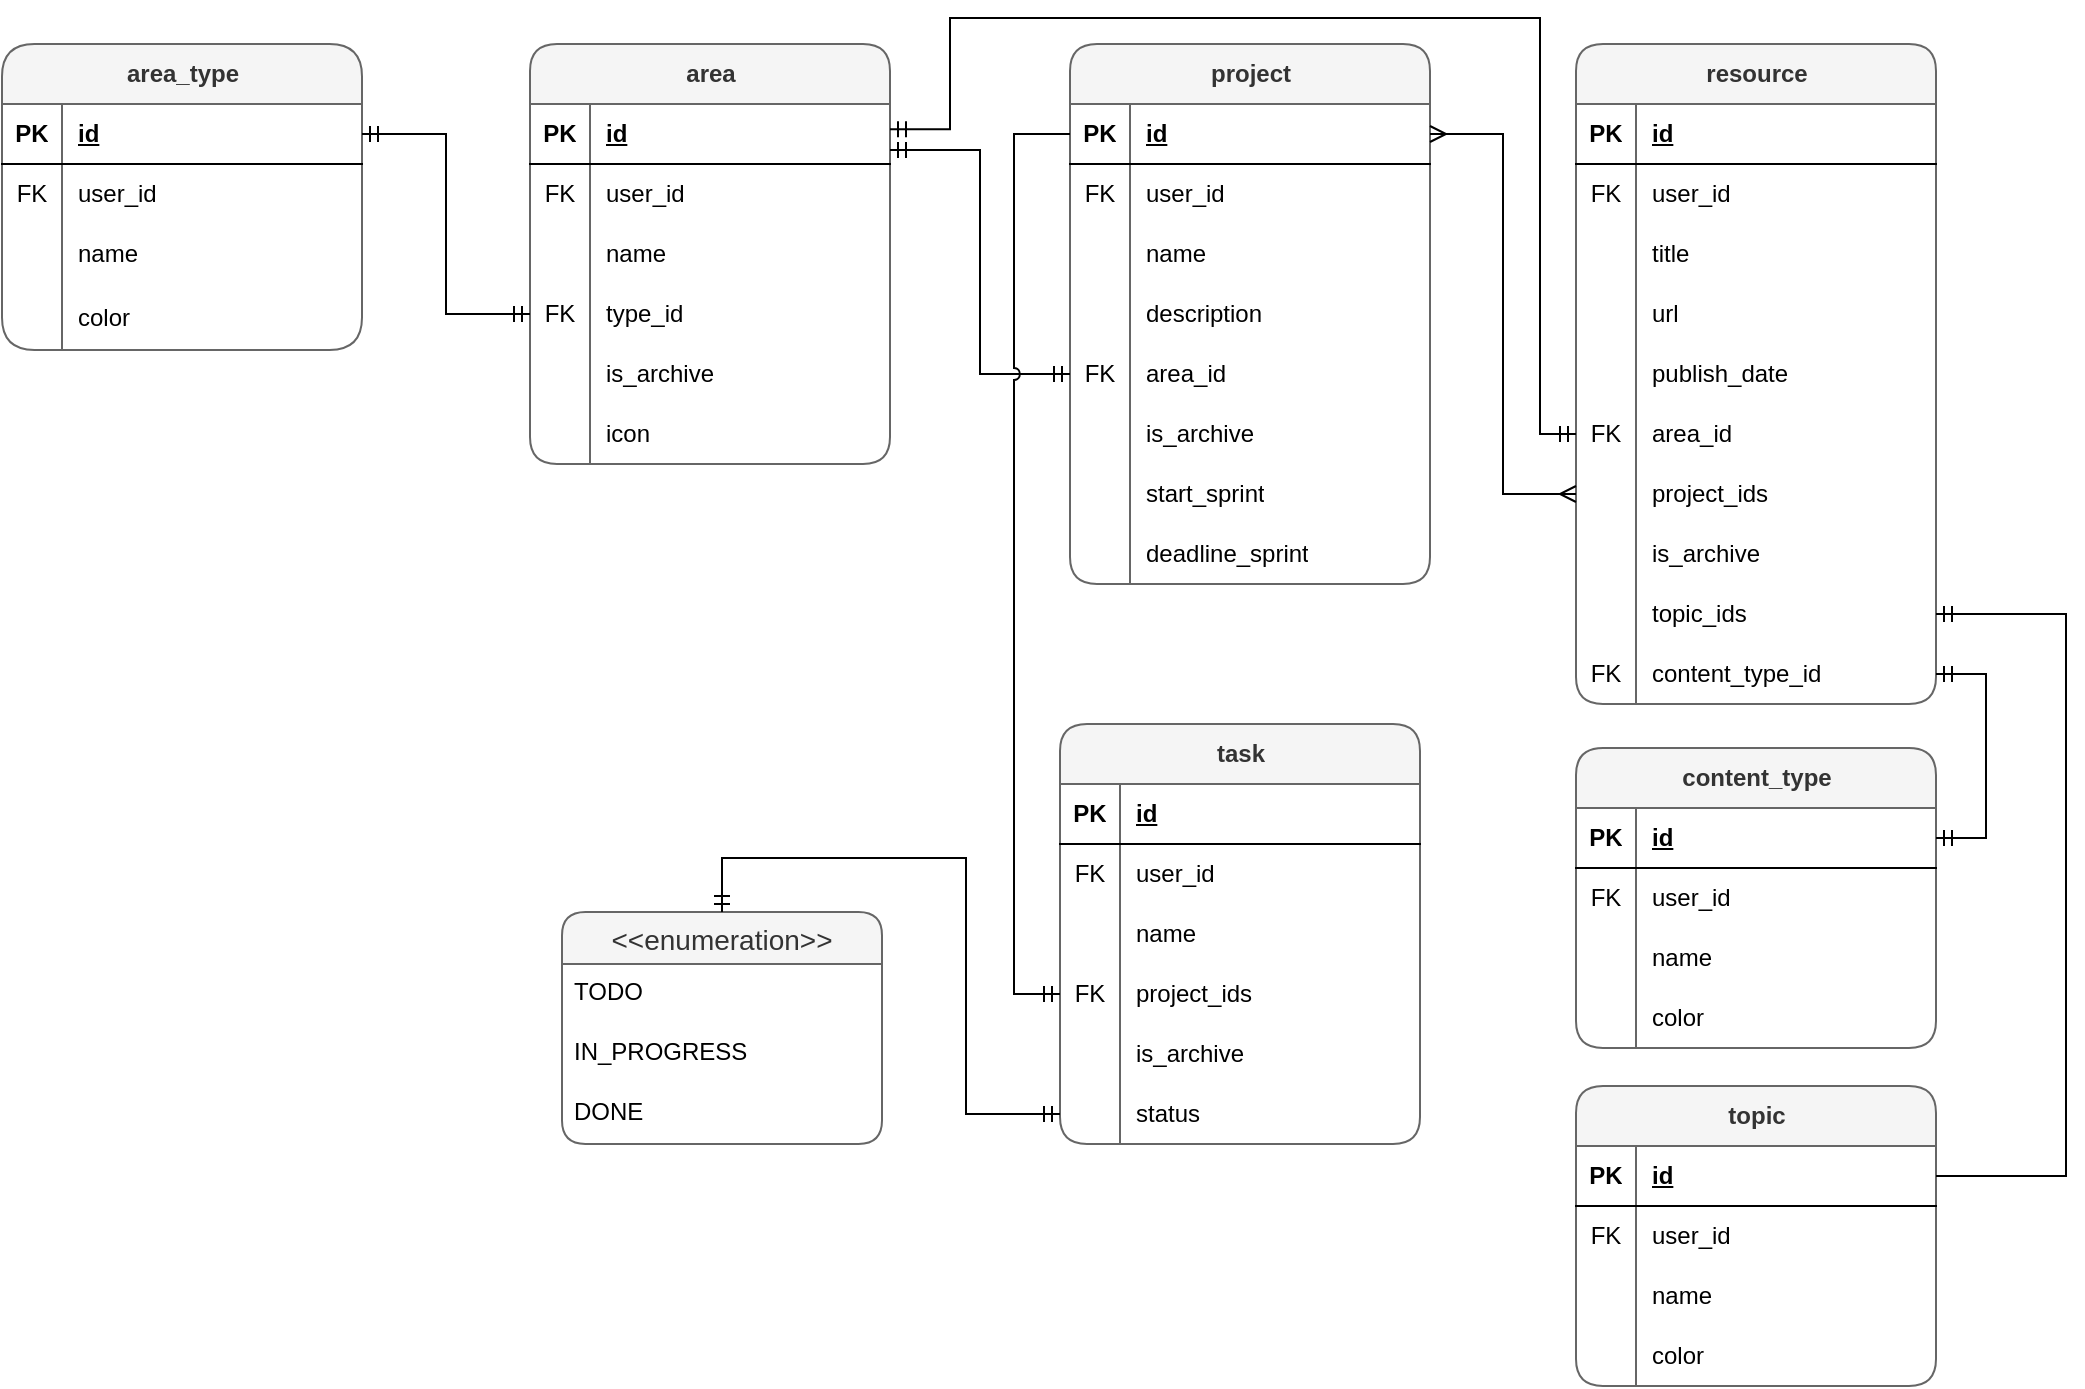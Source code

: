 <mxfile version="24.5.4" type="github">
  <diagram name="Page-1" id="475lq_ZHObnLrSXJCvT6">
    <mxGraphModel dx="2150" dy="557" grid="0" gridSize="10" guides="1" tooltips="1" connect="1" arrows="1" fold="1" page="1" pageScale="1" pageWidth="1100" pageHeight="850" math="0" shadow="0">
      <root>
        <mxCell id="0" />
        <mxCell id="1" parent="0" />
        <mxCell id="WbMw0_wk4iSEC3Skr1HL-48" value="area" style="shape=table;startSize=30;container=1;collapsible=1;childLayout=tableLayout;fixedRows=1;rowLines=0;fontStyle=1;align=center;resizeLast=1;html=1;rounded=1;fillColor=#f5f5f5;fontColor=#333333;strokeColor=#666666;" parent="1" vertex="1">
          <mxGeometry x="-804" y="49" width="180" height="210" as="geometry" />
        </mxCell>
        <mxCell id="WbMw0_wk4iSEC3Skr1HL-49" value="" style="shape=tableRow;horizontal=0;startSize=0;swimlaneHead=0;swimlaneBody=0;fillColor=none;collapsible=0;dropTarget=0;points=[[0,0.5],[1,0.5]];portConstraint=eastwest;top=0;left=0;right=0;bottom=1;" parent="WbMw0_wk4iSEC3Skr1HL-48" vertex="1">
          <mxGeometry y="30" width="180" height="30" as="geometry" />
        </mxCell>
        <mxCell id="WbMw0_wk4iSEC3Skr1HL-50" value="PK" style="shape=partialRectangle;connectable=0;fillColor=none;top=0;left=0;bottom=0;right=0;fontStyle=1;overflow=hidden;whiteSpace=wrap;html=1;" parent="WbMw0_wk4iSEC3Skr1HL-49" vertex="1">
          <mxGeometry width="30" height="30" as="geometry">
            <mxRectangle width="30" height="30" as="alternateBounds" />
          </mxGeometry>
        </mxCell>
        <mxCell id="WbMw0_wk4iSEC3Skr1HL-51" value="id" style="shape=partialRectangle;connectable=0;fillColor=none;top=0;left=0;bottom=0;right=0;align=left;spacingLeft=6;fontStyle=5;overflow=hidden;whiteSpace=wrap;html=1;" parent="WbMw0_wk4iSEC3Skr1HL-49" vertex="1">
          <mxGeometry x="30" width="150" height="30" as="geometry">
            <mxRectangle width="150" height="30" as="alternateBounds" />
          </mxGeometry>
        </mxCell>
        <mxCell id="WbMw0_wk4iSEC3Skr1HL-52" value="" style="shape=tableRow;horizontal=0;startSize=0;swimlaneHead=0;swimlaneBody=0;fillColor=none;collapsible=0;dropTarget=0;points=[[0,0.5],[1,0.5]];portConstraint=eastwest;top=0;left=0;right=0;bottom=0;" parent="WbMw0_wk4iSEC3Skr1HL-48" vertex="1">
          <mxGeometry y="60" width="180" height="30" as="geometry" />
        </mxCell>
        <mxCell id="WbMw0_wk4iSEC3Skr1HL-53" value="FK" style="shape=partialRectangle;connectable=0;fillColor=none;top=0;left=0;bottom=0;right=0;editable=1;overflow=hidden;whiteSpace=wrap;html=1;" parent="WbMw0_wk4iSEC3Skr1HL-52" vertex="1">
          <mxGeometry width="30" height="30" as="geometry">
            <mxRectangle width="30" height="30" as="alternateBounds" />
          </mxGeometry>
        </mxCell>
        <mxCell id="WbMw0_wk4iSEC3Skr1HL-54" value="user_id" style="shape=partialRectangle;connectable=0;fillColor=none;top=0;left=0;bottom=0;right=0;align=left;spacingLeft=6;overflow=hidden;whiteSpace=wrap;html=1;" parent="WbMw0_wk4iSEC3Skr1HL-52" vertex="1">
          <mxGeometry x="30" width="150" height="30" as="geometry">
            <mxRectangle width="150" height="30" as="alternateBounds" />
          </mxGeometry>
        </mxCell>
        <mxCell id="WbMw0_wk4iSEC3Skr1HL-55" value="" style="shape=tableRow;horizontal=0;startSize=0;swimlaneHead=0;swimlaneBody=0;fillColor=none;collapsible=0;dropTarget=0;points=[[0,0.5],[1,0.5]];portConstraint=eastwest;top=0;left=0;right=0;bottom=0;" parent="WbMw0_wk4iSEC3Skr1HL-48" vertex="1">
          <mxGeometry y="90" width="180" height="30" as="geometry" />
        </mxCell>
        <mxCell id="WbMw0_wk4iSEC3Skr1HL-56" value="" style="shape=partialRectangle;connectable=0;fillColor=none;top=0;left=0;bottom=0;right=0;editable=1;overflow=hidden;whiteSpace=wrap;html=1;" parent="WbMw0_wk4iSEC3Skr1HL-55" vertex="1">
          <mxGeometry width="30" height="30" as="geometry">
            <mxRectangle width="30" height="30" as="alternateBounds" />
          </mxGeometry>
        </mxCell>
        <mxCell id="WbMw0_wk4iSEC3Skr1HL-57" value="name" style="shape=partialRectangle;connectable=0;fillColor=none;top=0;left=0;bottom=0;right=0;align=left;spacingLeft=6;overflow=hidden;whiteSpace=wrap;html=1;" parent="WbMw0_wk4iSEC3Skr1HL-55" vertex="1">
          <mxGeometry x="30" width="150" height="30" as="geometry">
            <mxRectangle width="150" height="30" as="alternateBounds" />
          </mxGeometry>
        </mxCell>
        <mxCell id="WbMw0_wk4iSEC3Skr1HL-58" value="" style="shape=tableRow;horizontal=0;startSize=0;swimlaneHead=0;swimlaneBody=0;fillColor=none;collapsible=0;dropTarget=0;points=[[0,0.5],[1,0.5]];portConstraint=eastwest;top=0;left=0;right=0;bottom=0;" parent="WbMw0_wk4iSEC3Skr1HL-48" vertex="1">
          <mxGeometry y="120" width="180" height="30" as="geometry" />
        </mxCell>
        <mxCell id="WbMw0_wk4iSEC3Skr1HL-59" value="FK" style="shape=partialRectangle;connectable=0;fillColor=none;top=0;left=0;bottom=0;right=0;editable=1;overflow=hidden;whiteSpace=wrap;html=1;" parent="WbMw0_wk4iSEC3Skr1HL-58" vertex="1">
          <mxGeometry width="30" height="30" as="geometry">
            <mxRectangle width="30" height="30" as="alternateBounds" />
          </mxGeometry>
        </mxCell>
        <mxCell id="WbMw0_wk4iSEC3Skr1HL-60" value="type_id" style="shape=partialRectangle;connectable=0;fillColor=none;top=0;left=0;bottom=0;right=0;align=left;spacingLeft=6;overflow=hidden;whiteSpace=wrap;html=1;" parent="WbMw0_wk4iSEC3Skr1HL-58" vertex="1">
          <mxGeometry x="30" width="150" height="30" as="geometry">
            <mxRectangle width="150" height="30" as="alternateBounds" />
          </mxGeometry>
        </mxCell>
        <mxCell id="WbMw0_wk4iSEC3Skr1HL-61" value="" style="shape=tableRow;horizontal=0;startSize=0;swimlaneHead=0;swimlaneBody=0;fillColor=none;collapsible=0;dropTarget=0;points=[[0,0.5],[1,0.5]];portConstraint=eastwest;top=0;left=0;right=0;bottom=0;" parent="WbMw0_wk4iSEC3Skr1HL-48" vertex="1">
          <mxGeometry y="150" width="180" height="30" as="geometry" />
        </mxCell>
        <mxCell id="WbMw0_wk4iSEC3Skr1HL-62" value="" style="shape=partialRectangle;connectable=0;fillColor=none;top=0;left=0;bottom=0;right=0;editable=1;overflow=hidden;whiteSpace=wrap;html=1;" parent="WbMw0_wk4iSEC3Skr1HL-61" vertex="1">
          <mxGeometry width="30" height="30" as="geometry">
            <mxRectangle width="30" height="30" as="alternateBounds" />
          </mxGeometry>
        </mxCell>
        <mxCell id="WbMw0_wk4iSEC3Skr1HL-63" value="is_archive" style="shape=partialRectangle;connectable=0;fillColor=none;top=0;left=0;bottom=0;right=0;align=left;spacingLeft=6;overflow=hidden;whiteSpace=wrap;html=1;" parent="WbMw0_wk4iSEC3Skr1HL-61" vertex="1">
          <mxGeometry x="30" width="150" height="30" as="geometry">
            <mxRectangle width="150" height="30" as="alternateBounds" />
          </mxGeometry>
        </mxCell>
        <mxCell id="WbMw0_wk4iSEC3Skr1HL-64" value="" style="shape=tableRow;horizontal=0;startSize=0;swimlaneHead=0;swimlaneBody=0;fillColor=none;collapsible=0;dropTarget=0;points=[[0,0.5],[1,0.5]];portConstraint=eastwest;top=0;left=0;right=0;bottom=0;" parent="WbMw0_wk4iSEC3Skr1HL-48" vertex="1">
          <mxGeometry y="180" width="180" height="30" as="geometry" />
        </mxCell>
        <mxCell id="WbMw0_wk4iSEC3Skr1HL-65" value="" style="shape=partialRectangle;connectable=0;fillColor=none;top=0;left=0;bottom=0;right=0;editable=1;overflow=hidden;whiteSpace=wrap;html=1;" parent="WbMw0_wk4iSEC3Skr1HL-64" vertex="1">
          <mxGeometry width="30" height="30" as="geometry">
            <mxRectangle width="30" height="30" as="alternateBounds" />
          </mxGeometry>
        </mxCell>
        <mxCell id="WbMw0_wk4iSEC3Skr1HL-66" value="icon" style="shape=partialRectangle;connectable=0;fillColor=none;top=0;left=0;bottom=0;right=0;align=left;spacingLeft=6;overflow=hidden;whiteSpace=wrap;html=1;" parent="WbMw0_wk4iSEC3Skr1HL-64" vertex="1">
          <mxGeometry x="30" width="150" height="30" as="geometry">
            <mxRectangle width="150" height="30" as="alternateBounds" />
          </mxGeometry>
        </mxCell>
        <mxCell id="WbMw0_wk4iSEC3Skr1HL-67" value="&lt;b&gt;area_type&lt;/b&gt;" style="shape=table;startSize=30;container=1;collapsible=1;childLayout=tableLayout;fixedRows=1;rowLines=0;fontStyle=1;align=center;resizeLast=1;html=1;rounded=1;fillColor=#f5f5f5;fontColor=#333333;strokeColor=#666666;arcSize=18;" parent="1" vertex="1">
          <mxGeometry x="-1068" y="49" width="180" height="153.0" as="geometry" />
        </mxCell>
        <mxCell id="WbMw0_wk4iSEC3Skr1HL-68" value="" style="shape=tableRow;horizontal=0;startSize=0;swimlaneHead=0;swimlaneBody=0;fillColor=none;collapsible=0;dropTarget=0;points=[[0,0.5],[1,0.5]];portConstraint=eastwest;top=0;left=0;right=0;bottom=1;" parent="WbMw0_wk4iSEC3Skr1HL-67" vertex="1">
          <mxGeometry y="30" width="180" height="30" as="geometry" />
        </mxCell>
        <mxCell id="WbMw0_wk4iSEC3Skr1HL-69" value="PK" style="shape=partialRectangle;connectable=0;fillColor=none;top=0;left=0;bottom=0;right=0;fontStyle=1;overflow=hidden;whiteSpace=wrap;html=1;" parent="WbMw0_wk4iSEC3Skr1HL-68" vertex="1">
          <mxGeometry width="30" height="30" as="geometry">
            <mxRectangle width="30" height="30" as="alternateBounds" />
          </mxGeometry>
        </mxCell>
        <mxCell id="WbMw0_wk4iSEC3Skr1HL-70" value="id" style="shape=partialRectangle;connectable=0;fillColor=none;top=0;left=0;bottom=0;right=0;align=left;spacingLeft=6;fontStyle=5;overflow=hidden;whiteSpace=wrap;html=1;" parent="WbMw0_wk4iSEC3Skr1HL-68" vertex="1">
          <mxGeometry x="30" width="150" height="30" as="geometry">
            <mxRectangle width="150" height="30" as="alternateBounds" />
          </mxGeometry>
        </mxCell>
        <mxCell id="WbMw0_wk4iSEC3Skr1HL-71" value="" style="shape=tableRow;horizontal=0;startSize=0;swimlaneHead=0;swimlaneBody=0;fillColor=none;collapsible=0;dropTarget=0;points=[[0,0.5],[1,0.5]];portConstraint=eastwest;top=0;left=0;right=0;bottom=0;" parent="WbMw0_wk4iSEC3Skr1HL-67" vertex="1">
          <mxGeometry y="60" width="180" height="30" as="geometry" />
        </mxCell>
        <mxCell id="WbMw0_wk4iSEC3Skr1HL-72" value="FK" style="shape=partialRectangle;connectable=0;fillColor=none;top=0;left=0;bottom=0;right=0;editable=1;overflow=hidden;whiteSpace=wrap;html=1;" parent="WbMw0_wk4iSEC3Skr1HL-71" vertex="1">
          <mxGeometry width="30" height="30" as="geometry">
            <mxRectangle width="30" height="30" as="alternateBounds" />
          </mxGeometry>
        </mxCell>
        <mxCell id="WbMw0_wk4iSEC3Skr1HL-73" value="user_id" style="shape=partialRectangle;connectable=0;fillColor=none;top=0;left=0;bottom=0;right=0;align=left;spacingLeft=6;overflow=hidden;whiteSpace=wrap;html=1;" parent="WbMw0_wk4iSEC3Skr1HL-71" vertex="1">
          <mxGeometry x="30" width="150" height="30" as="geometry">
            <mxRectangle width="150" height="30" as="alternateBounds" />
          </mxGeometry>
        </mxCell>
        <mxCell id="WbMw0_wk4iSEC3Skr1HL-74" value="" style="shape=tableRow;horizontal=0;startSize=0;swimlaneHead=0;swimlaneBody=0;fillColor=none;collapsible=0;dropTarget=0;points=[[0,0.5],[1,0.5]];portConstraint=eastwest;top=0;left=0;right=0;bottom=0;" parent="WbMw0_wk4iSEC3Skr1HL-67" vertex="1">
          <mxGeometry y="90" width="180" height="30" as="geometry" />
        </mxCell>
        <mxCell id="WbMw0_wk4iSEC3Skr1HL-75" value="" style="shape=partialRectangle;connectable=0;fillColor=none;top=0;left=0;bottom=0;right=0;editable=1;overflow=hidden;whiteSpace=wrap;html=1;" parent="WbMw0_wk4iSEC3Skr1HL-74" vertex="1">
          <mxGeometry width="30" height="30" as="geometry">
            <mxRectangle width="30" height="30" as="alternateBounds" />
          </mxGeometry>
        </mxCell>
        <mxCell id="WbMw0_wk4iSEC3Skr1HL-76" value="name" style="shape=partialRectangle;connectable=0;fillColor=none;top=0;left=0;bottom=0;right=0;align=left;spacingLeft=6;overflow=hidden;whiteSpace=wrap;html=1;" parent="WbMw0_wk4iSEC3Skr1HL-74" vertex="1">
          <mxGeometry x="30" width="150" height="30" as="geometry">
            <mxRectangle width="150" height="30" as="alternateBounds" />
          </mxGeometry>
        </mxCell>
        <mxCell id="WbMw0_wk4iSEC3Skr1HL-77" value="" style="shape=tableRow;horizontal=0;startSize=0;swimlaneHead=0;swimlaneBody=0;fillColor=none;collapsible=0;dropTarget=0;points=[[0,0.5],[1,0.5]];portConstraint=eastwest;top=0;left=0;right=0;bottom=0;" parent="WbMw0_wk4iSEC3Skr1HL-67" vertex="1">
          <mxGeometry y="120" width="180" height="33" as="geometry" />
        </mxCell>
        <mxCell id="WbMw0_wk4iSEC3Skr1HL-78" value="" style="shape=partialRectangle;connectable=0;fillColor=none;top=0;left=0;bottom=0;right=0;editable=1;overflow=hidden;whiteSpace=wrap;html=1;" parent="WbMw0_wk4iSEC3Skr1HL-77" vertex="1">
          <mxGeometry width="30" height="33" as="geometry">
            <mxRectangle width="30" height="33" as="alternateBounds" />
          </mxGeometry>
        </mxCell>
        <mxCell id="WbMw0_wk4iSEC3Skr1HL-79" value="color" style="shape=partialRectangle;connectable=0;fillColor=none;top=0;left=0;bottom=0;right=0;align=left;spacingLeft=6;overflow=hidden;whiteSpace=wrap;html=1;" parent="WbMw0_wk4iSEC3Skr1HL-77" vertex="1">
          <mxGeometry x="30" width="150" height="33" as="geometry">
            <mxRectangle width="150" height="33" as="alternateBounds" />
          </mxGeometry>
        </mxCell>
        <mxCell id="WbMw0_wk4iSEC3Skr1HL-86" value="" style="edgeStyle=orthogonalEdgeStyle;fontSize=12;html=1;endArrow=ERmandOne;startArrow=ERmandOne;rounded=0;exitX=1;exitY=0.5;exitDx=0;exitDy=0;" parent="1" source="WbMw0_wk4iSEC3Skr1HL-68" target="WbMw0_wk4iSEC3Skr1HL-58" edge="1">
          <mxGeometry width="100" height="100" relative="1" as="geometry">
            <mxPoint x="-939" y="202.5" as="sourcePoint" />
            <mxPoint x="-839" y="102.5" as="targetPoint" />
          </mxGeometry>
        </mxCell>
        <mxCell id="WbMw0_wk4iSEC3Skr1HL-87" value="project" style="shape=table;startSize=30;container=1;collapsible=1;childLayout=tableLayout;fixedRows=1;rowLines=0;fontStyle=1;align=center;resizeLast=1;html=1;rounded=1;fillColor=#f5f5f5;fontColor=#333333;strokeColor=#666666;" parent="1" vertex="1">
          <mxGeometry x="-534" y="49" width="180" height="270" as="geometry" />
        </mxCell>
        <mxCell id="WbMw0_wk4iSEC3Skr1HL-88" value="" style="shape=tableRow;horizontal=0;startSize=0;swimlaneHead=0;swimlaneBody=0;fillColor=none;collapsible=0;dropTarget=0;points=[[0,0.5],[1,0.5]];portConstraint=eastwest;top=0;left=0;right=0;bottom=1;" parent="WbMw0_wk4iSEC3Skr1HL-87" vertex="1">
          <mxGeometry y="30" width="180" height="30" as="geometry" />
        </mxCell>
        <mxCell id="WbMw0_wk4iSEC3Skr1HL-89" value="PK" style="shape=partialRectangle;connectable=0;fillColor=none;top=0;left=0;bottom=0;right=0;fontStyle=1;overflow=hidden;whiteSpace=wrap;html=1;" parent="WbMw0_wk4iSEC3Skr1HL-88" vertex="1">
          <mxGeometry width="30" height="30" as="geometry">
            <mxRectangle width="30" height="30" as="alternateBounds" />
          </mxGeometry>
        </mxCell>
        <mxCell id="WbMw0_wk4iSEC3Skr1HL-90" value="id" style="shape=partialRectangle;connectable=0;fillColor=none;top=0;left=0;bottom=0;right=0;align=left;spacingLeft=6;fontStyle=5;overflow=hidden;whiteSpace=wrap;html=1;" parent="WbMw0_wk4iSEC3Skr1HL-88" vertex="1">
          <mxGeometry x="30" width="150" height="30" as="geometry">
            <mxRectangle width="150" height="30" as="alternateBounds" />
          </mxGeometry>
        </mxCell>
        <mxCell id="WbMw0_wk4iSEC3Skr1HL-91" value="" style="shape=tableRow;horizontal=0;startSize=0;swimlaneHead=0;swimlaneBody=0;fillColor=none;collapsible=0;dropTarget=0;points=[[0,0.5],[1,0.5]];portConstraint=eastwest;top=0;left=0;right=0;bottom=0;" parent="WbMw0_wk4iSEC3Skr1HL-87" vertex="1">
          <mxGeometry y="60" width="180" height="30" as="geometry" />
        </mxCell>
        <mxCell id="WbMw0_wk4iSEC3Skr1HL-92" value="FK" style="shape=partialRectangle;connectable=0;fillColor=none;top=0;left=0;bottom=0;right=0;editable=1;overflow=hidden;whiteSpace=wrap;html=1;" parent="WbMw0_wk4iSEC3Skr1HL-91" vertex="1">
          <mxGeometry width="30" height="30" as="geometry">
            <mxRectangle width="30" height="30" as="alternateBounds" />
          </mxGeometry>
        </mxCell>
        <mxCell id="WbMw0_wk4iSEC3Skr1HL-93" value="user_id" style="shape=partialRectangle;connectable=0;fillColor=none;top=0;left=0;bottom=0;right=0;align=left;spacingLeft=6;overflow=hidden;whiteSpace=wrap;html=1;" parent="WbMw0_wk4iSEC3Skr1HL-91" vertex="1">
          <mxGeometry x="30" width="150" height="30" as="geometry">
            <mxRectangle width="150" height="30" as="alternateBounds" />
          </mxGeometry>
        </mxCell>
        <mxCell id="WbMw0_wk4iSEC3Skr1HL-94" value="" style="shape=tableRow;horizontal=0;startSize=0;swimlaneHead=0;swimlaneBody=0;fillColor=none;collapsible=0;dropTarget=0;points=[[0,0.5],[1,0.5]];portConstraint=eastwest;top=0;left=0;right=0;bottom=0;" parent="WbMw0_wk4iSEC3Skr1HL-87" vertex="1">
          <mxGeometry y="90" width="180" height="30" as="geometry" />
        </mxCell>
        <mxCell id="WbMw0_wk4iSEC3Skr1HL-95" value="" style="shape=partialRectangle;connectable=0;fillColor=none;top=0;left=0;bottom=0;right=0;editable=1;overflow=hidden;whiteSpace=wrap;html=1;" parent="WbMw0_wk4iSEC3Skr1HL-94" vertex="1">
          <mxGeometry width="30" height="30" as="geometry">
            <mxRectangle width="30" height="30" as="alternateBounds" />
          </mxGeometry>
        </mxCell>
        <mxCell id="WbMw0_wk4iSEC3Skr1HL-96" value="name" style="shape=partialRectangle;connectable=0;fillColor=none;top=0;left=0;bottom=0;right=0;align=left;spacingLeft=6;overflow=hidden;whiteSpace=wrap;html=1;" parent="WbMw0_wk4iSEC3Skr1HL-94" vertex="1">
          <mxGeometry x="30" width="150" height="30" as="geometry">
            <mxRectangle width="150" height="30" as="alternateBounds" />
          </mxGeometry>
        </mxCell>
        <mxCell id="WbMw0_wk4iSEC3Skr1HL-97" value="" style="shape=tableRow;horizontal=0;startSize=0;swimlaneHead=0;swimlaneBody=0;fillColor=none;collapsible=0;dropTarget=0;points=[[0,0.5],[1,0.5]];portConstraint=eastwest;top=0;left=0;right=0;bottom=0;" parent="WbMw0_wk4iSEC3Skr1HL-87" vertex="1">
          <mxGeometry y="120" width="180" height="30" as="geometry" />
        </mxCell>
        <mxCell id="WbMw0_wk4iSEC3Skr1HL-98" value="" style="shape=partialRectangle;connectable=0;fillColor=none;top=0;left=0;bottom=0;right=0;editable=1;overflow=hidden;whiteSpace=wrap;html=1;" parent="WbMw0_wk4iSEC3Skr1HL-97" vertex="1">
          <mxGeometry width="30" height="30" as="geometry">
            <mxRectangle width="30" height="30" as="alternateBounds" />
          </mxGeometry>
        </mxCell>
        <mxCell id="WbMw0_wk4iSEC3Skr1HL-99" value="description" style="shape=partialRectangle;connectable=0;fillColor=none;top=0;left=0;bottom=0;right=0;align=left;spacingLeft=6;overflow=hidden;whiteSpace=wrap;html=1;" parent="WbMw0_wk4iSEC3Skr1HL-97" vertex="1">
          <mxGeometry x="30" width="150" height="30" as="geometry">
            <mxRectangle width="150" height="30" as="alternateBounds" />
          </mxGeometry>
        </mxCell>
        <mxCell id="WbMw0_wk4iSEC3Skr1HL-100" value="" style="shape=tableRow;horizontal=0;startSize=0;swimlaneHead=0;swimlaneBody=0;fillColor=none;collapsible=0;dropTarget=0;points=[[0,0.5],[1,0.5]];portConstraint=eastwest;top=0;left=0;right=0;bottom=0;" parent="WbMw0_wk4iSEC3Skr1HL-87" vertex="1">
          <mxGeometry y="150" width="180" height="30" as="geometry" />
        </mxCell>
        <mxCell id="WbMw0_wk4iSEC3Skr1HL-101" value="FK" style="shape=partialRectangle;connectable=0;fillColor=none;top=0;left=0;bottom=0;right=0;editable=1;overflow=hidden;whiteSpace=wrap;html=1;" parent="WbMw0_wk4iSEC3Skr1HL-100" vertex="1">
          <mxGeometry width="30" height="30" as="geometry">
            <mxRectangle width="30" height="30" as="alternateBounds" />
          </mxGeometry>
        </mxCell>
        <mxCell id="WbMw0_wk4iSEC3Skr1HL-102" value="area_id" style="shape=partialRectangle;connectable=0;fillColor=none;top=0;left=0;bottom=0;right=0;align=left;spacingLeft=6;overflow=hidden;whiteSpace=wrap;html=1;" parent="WbMw0_wk4iSEC3Skr1HL-100" vertex="1">
          <mxGeometry x="30" width="150" height="30" as="geometry">
            <mxRectangle width="150" height="30" as="alternateBounds" />
          </mxGeometry>
        </mxCell>
        <mxCell id="WbMw0_wk4iSEC3Skr1HL-103" value="" style="shape=tableRow;horizontal=0;startSize=0;swimlaneHead=0;swimlaneBody=0;fillColor=none;collapsible=0;dropTarget=0;points=[[0,0.5],[1,0.5]];portConstraint=eastwest;top=0;left=0;right=0;bottom=0;" parent="WbMw0_wk4iSEC3Skr1HL-87" vertex="1">
          <mxGeometry y="180" width="180" height="30" as="geometry" />
        </mxCell>
        <mxCell id="WbMw0_wk4iSEC3Skr1HL-104" value="" style="shape=partialRectangle;connectable=0;fillColor=none;top=0;left=0;bottom=0;right=0;editable=1;overflow=hidden;whiteSpace=wrap;html=1;" parent="WbMw0_wk4iSEC3Skr1HL-103" vertex="1">
          <mxGeometry width="30" height="30" as="geometry">
            <mxRectangle width="30" height="30" as="alternateBounds" />
          </mxGeometry>
        </mxCell>
        <mxCell id="WbMw0_wk4iSEC3Skr1HL-105" value="is_archive" style="shape=partialRectangle;connectable=0;fillColor=none;top=0;left=0;bottom=0;right=0;align=left;spacingLeft=6;overflow=hidden;whiteSpace=wrap;html=1;" parent="WbMw0_wk4iSEC3Skr1HL-103" vertex="1">
          <mxGeometry x="30" width="150" height="30" as="geometry">
            <mxRectangle width="150" height="30" as="alternateBounds" />
          </mxGeometry>
        </mxCell>
        <mxCell id="WbMw0_wk4iSEC3Skr1HL-240" value="" style="shape=tableRow;horizontal=0;startSize=0;swimlaneHead=0;swimlaneBody=0;fillColor=none;collapsible=0;dropTarget=0;points=[[0,0.5],[1,0.5]];portConstraint=eastwest;top=0;left=0;right=0;bottom=0;" parent="WbMw0_wk4iSEC3Skr1HL-87" vertex="1">
          <mxGeometry y="210" width="180" height="30" as="geometry" />
        </mxCell>
        <mxCell id="WbMw0_wk4iSEC3Skr1HL-241" value="" style="shape=partialRectangle;connectable=0;fillColor=none;top=0;left=0;bottom=0;right=0;editable=1;overflow=hidden;whiteSpace=wrap;html=1;" parent="WbMw0_wk4iSEC3Skr1HL-240" vertex="1">
          <mxGeometry width="30" height="30" as="geometry">
            <mxRectangle width="30" height="30" as="alternateBounds" />
          </mxGeometry>
        </mxCell>
        <mxCell id="WbMw0_wk4iSEC3Skr1HL-242" value="start_sprint" style="shape=partialRectangle;connectable=0;fillColor=none;top=0;left=0;bottom=0;right=0;align=left;spacingLeft=6;overflow=hidden;whiteSpace=wrap;html=1;" parent="WbMw0_wk4iSEC3Skr1HL-240" vertex="1">
          <mxGeometry x="30" width="150" height="30" as="geometry">
            <mxRectangle width="150" height="30" as="alternateBounds" />
          </mxGeometry>
        </mxCell>
        <mxCell id="WbMw0_wk4iSEC3Skr1HL-243" value="" style="shape=tableRow;horizontal=0;startSize=0;swimlaneHead=0;swimlaneBody=0;fillColor=none;collapsible=0;dropTarget=0;points=[[0,0.5],[1,0.5]];portConstraint=eastwest;top=0;left=0;right=0;bottom=0;" parent="WbMw0_wk4iSEC3Skr1HL-87" vertex="1">
          <mxGeometry y="240" width="180" height="30" as="geometry" />
        </mxCell>
        <mxCell id="WbMw0_wk4iSEC3Skr1HL-244" value="" style="shape=partialRectangle;connectable=0;fillColor=none;top=0;left=0;bottom=0;right=0;editable=1;overflow=hidden;whiteSpace=wrap;html=1;" parent="WbMw0_wk4iSEC3Skr1HL-243" vertex="1">
          <mxGeometry width="30" height="30" as="geometry">
            <mxRectangle width="30" height="30" as="alternateBounds" />
          </mxGeometry>
        </mxCell>
        <mxCell id="WbMw0_wk4iSEC3Skr1HL-245" value="deadline_sprint" style="shape=partialRectangle;connectable=0;fillColor=none;top=0;left=0;bottom=0;right=0;align=left;spacingLeft=6;overflow=hidden;whiteSpace=wrap;html=1;" parent="WbMw0_wk4iSEC3Skr1HL-243" vertex="1">
          <mxGeometry x="30" width="150" height="30" as="geometry">
            <mxRectangle width="150" height="30" as="alternateBounds" />
          </mxGeometry>
        </mxCell>
        <mxCell id="WbMw0_wk4iSEC3Skr1HL-107" value="" style="edgeStyle=orthogonalEdgeStyle;fontSize=12;html=1;endArrow=ERmandOne;startArrow=ERmandOne;rounded=0;" parent="1" source="WbMw0_wk4iSEC3Skr1HL-100" edge="1">
          <mxGeometry width="100" height="100" relative="1" as="geometry">
            <mxPoint x="-763" y="325.5" as="sourcePoint" />
            <mxPoint x="-624" y="102" as="targetPoint" />
            <Array as="points">
              <mxPoint x="-579" y="214" />
              <mxPoint x="-579" y="102" />
              <mxPoint x="-624" y="102" />
            </Array>
          </mxGeometry>
        </mxCell>
        <mxCell id="WbMw0_wk4iSEC3Skr1HL-108" value="resource" style="shape=table;startSize=30;container=1;collapsible=1;childLayout=tableLayout;fixedRows=1;rowLines=0;fontStyle=1;align=center;resizeLast=1;html=1;rounded=1;fillColor=#f5f5f5;fontColor=#333333;strokeColor=#666666;" parent="1" vertex="1">
          <mxGeometry x="-281" y="49" width="180" height="330" as="geometry" />
        </mxCell>
        <mxCell id="WbMw0_wk4iSEC3Skr1HL-109" value="" style="shape=tableRow;horizontal=0;startSize=0;swimlaneHead=0;swimlaneBody=0;fillColor=none;collapsible=0;dropTarget=0;points=[[0,0.5],[1,0.5]];portConstraint=eastwest;top=0;left=0;right=0;bottom=1;" parent="WbMw0_wk4iSEC3Skr1HL-108" vertex="1">
          <mxGeometry y="30" width="180" height="30" as="geometry" />
        </mxCell>
        <mxCell id="WbMw0_wk4iSEC3Skr1HL-110" value="PK" style="shape=partialRectangle;connectable=0;fillColor=none;top=0;left=0;bottom=0;right=0;fontStyle=1;overflow=hidden;whiteSpace=wrap;html=1;" parent="WbMw0_wk4iSEC3Skr1HL-109" vertex="1">
          <mxGeometry width="30" height="30" as="geometry">
            <mxRectangle width="30" height="30" as="alternateBounds" />
          </mxGeometry>
        </mxCell>
        <mxCell id="WbMw0_wk4iSEC3Skr1HL-111" value="id" style="shape=partialRectangle;connectable=0;fillColor=none;top=0;left=0;bottom=0;right=0;align=left;spacingLeft=6;fontStyle=5;overflow=hidden;whiteSpace=wrap;html=1;" parent="WbMw0_wk4iSEC3Skr1HL-109" vertex="1">
          <mxGeometry x="30" width="150" height="30" as="geometry">
            <mxRectangle width="150" height="30" as="alternateBounds" />
          </mxGeometry>
        </mxCell>
        <mxCell id="WbMw0_wk4iSEC3Skr1HL-112" value="" style="shape=tableRow;horizontal=0;startSize=0;swimlaneHead=0;swimlaneBody=0;fillColor=none;collapsible=0;dropTarget=0;points=[[0,0.5],[1,0.5]];portConstraint=eastwest;top=0;left=0;right=0;bottom=0;" parent="WbMw0_wk4iSEC3Skr1HL-108" vertex="1">
          <mxGeometry y="60" width="180" height="30" as="geometry" />
        </mxCell>
        <mxCell id="WbMw0_wk4iSEC3Skr1HL-113" value="FK" style="shape=partialRectangle;connectable=0;fillColor=none;top=0;left=0;bottom=0;right=0;editable=1;overflow=hidden;whiteSpace=wrap;html=1;" parent="WbMw0_wk4iSEC3Skr1HL-112" vertex="1">
          <mxGeometry width="30" height="30" as="geometry">
            <mxRectangle width="30" height="30" as="alternateBounds" />
          </mxGeometry>
        </mxCell>
        <mxCell id="WbMw0_wk4iSEC3Skr1HL-114" value="user_id" style="shape=partialRectangle;connectable=0;fillColor=none;top=0;left=0;bottom=0;right=0;align=left;spacingLeft=6;overflow=hidden;whiteSpace=wrap;html=1;" parent="WbMw0_wk4iSEC3Skr1HL-112" vertex="1">
          <mxGeometry x="30" width="150" height="30" as="geometry">
            <mxRectangle width="150" height="30" as="alternateBounds" />
          </mxGeometry>
        </mxCell>
        <mxCell id="WbMw0_wk4iSEC3Skr1HL-115" value="" style="shape=tableRow;horizontal=0;startSize=0;swimlaneHead=0;swimlaneBody=0;fillColor=none;collapsible=0;dropTarget=0;points=[[0,0.5],[1,0.5]];portConstraint=eastwest;top=0;left=0;right=0;bottom=0;" parent="WbMw0_wk4iSEC3Skr1HL-108" vertex="1">
          <mxGeometry y="90" width="180" height="30" as="geometry" />
        </mxCell>
        <mxCell id="WbMw0_wk4iSEC3Skr1HL-116" value="" style="shape=partialRectangle;connectable=0;fillColor=none;top=0;left=0;bottom=0;right=0;editable=1;overflow=hidden;whiteSpace=wrap;html=1;" parent="WbMw0_wk4iSEC3Skr1HL-115" vertex="1">
          <mxGeometry width="30" height="30" as="geometry">
            <mxRectangle width="30" height="30" as="alternateBounds" />
          </mxGeometry>
        </mxCell>
        <mxCell id="WbMw0_wk4iSEC3Skr1HL-117" value="title" style="shape=partialRectangle;connectable=0;fillColor=none;top=0;left=0;bottom=0;right=0;align=left;spacingLeft=6;overflow=hidden;whiteSpace=wrap;html=1;" parent="WbMw0_wk4iSEC3Skr1HL-115" vertex="1">
          <mxGeometry x="30" width="150" height="30" as="geometry">
            <mxRectangle width="150" height="30" as="alternateBounds" />
          </mxGeometry>
        </mxCell>
        <mxCell id="WbMw0_wk4iSEC3Skr1HL-234" value="" style="shape=tableRow;horizontal=0;startSize=0;swimlaneHead=0;swimlaneBody=0;fillColor=none;collapsible=0;dropTarget=0;points=[[0,0.5],[1,0.5]];portConstraint=eastwest;top=0;left=0;right=0;bottom=0;" parent="WbMw0_wk4iSEC3Skr1HL-108" vertex="1">
          <mxGeometry y="120" width="180" height="30" as="geometry" />
        </mxCell>
        <mxCell id="WbMw0_wk4iSEC3Skr1HL-235" value="" style="shape=partialRectangle;connectable=0;fillColor=none;top=0;left=0;bottom=0;right=0;editable=1;overflow=hidden;whiteSpace=wrap;html=1;" parent="WbMw0_wk4iSEC3Skr1HL-234" vertex="1">
          <mxGeometry width="30" height="30" as="geometry">
            <mxRectangle width="30" height="30" as="alternateBounds" />
          </mxGeometry>
        </mxCell>
        <mxCell id="WbMw0_wk4iSEC3Skr1HL-236" value="url" style="shape=partialRectangle;connectable=0;fillColor=none;top=0;left=0;bottom=0;right=0;align=left;spacingLeft=6;overflow=hidden;whiteSpace=wrap;html=1;" parent="WbMw0_wk4iSEC3Skr1HL-234" vertex="1">
          <mxGeometry x="30" width="150" height="30" as="geometry">
            <mxRectangle width="150" height="30" as="alternateBounds" />
          </mxGeometry>
        </mxCell>
        <mxCell id="WbMw0_wk4iSEC3Skr1HL-237" value="" style="shape=tableRow;horizontal=0;startSize=0;swimlaneHead=0;swimlaneBody=0;fillColor=none;collapsible=0;dropTarget=0;points=[[0,0.5],[1,0.5]];portConstraint=eastwest;top=0;left=0;right=0;bottom=0;" parent="WbMw0_wk4iSEC3Skr1HL-108" vertex="1">
          <mxGeometry y="150" width="180" height="30" as="geometry" />
        </mxCell>
        <mxCell id="WbMw0_wk4iSEC3Skr1HL-238" value="" style="shape=partialRectangle;connectable=0;fillColor=none;top=0;left=0;bottom=0;right=0;editable=1;overflow=hidden;whiteSpace=wrap;html=1;" parent="WbMw0_wk4iSEC3Skr1HL-237" vertex="1">
          <mxGeometry width="30" height="30" as="geometry">
            <mxRectangle width="30" height="30" as="alternateBounds" />
          </mxGeometry>
        </mxCell>
        <mxCell id="WbMw0_wk4iSEC3Skr1HL-239" value="publish_date" style="shape=partialRectangle;connectable=0;fillColor=none;top=0;left=0;bottom=0;right=0;align=left;spacingLeft=6;overflow=hidden;whiteSpace=wrap;html=1;" parent="WbMw0_wk4iSEC3Skr1HL-237" vertex="1">
          <mxGeometry x="30" width="150" height="30" as="geometry">
            <mxRectangle width="150" height="30" as="alternateBounds" />
          </mxGeometry>
        </mxCell>
        <mxCell id="WbMw0_wk4iSEC3Skr1HL-121" value="" style="shape=tableRow;horizontal=0;startSize=0;swimlaneHead=0;swimlaneBody=0;fillColor=none;collapsible=0;dropTarget=0;points=[[0,0.5],[1,0.5]];portConstraint=eastwest;top=0;left=0;right=0;bottom=0;" parent="WbMw0_wk4iSEC3Skr1HL-108" vertex="1">
          <mxGeometry y="180" width="180" height="30" as="geometry" />
        </mxCell>
        <mxCell id="WbMw0_wk4iSEC3Skr1HL-122" value="FK" style="shape=partialRectangle;connectable=0;fillColor=none;top=0;left=0;bottom=0;right=0;editable=1;overflow=hidden;whiteSpace=wrap;html=1;" parent="WbMw0_wk4iSEC3Skr1HL-121" vertex="1">
          <mxGeometry width="30" height="30" as="geometry">
            <mxRectangle width="30" height="30" as="alternateBounds" />
          </mxGeometry>
        </mxCell>
        <mxCell id="WbMw0_wk4iSEC3Skr1HL-123" value="area_id" style="shape=partialRectangle;connectable=0;fillColor=none;top=0;left=0;bottom=0;right=0;align=left;spacingLeft=6;overflow=hidden;whiteSpace=wrap;html=1;" parent="WbMw0_wk4iSEC3Skr1HL-121" vertex="1">
          <mxGeometry x="30" width="150" height="30" as="geometry">
            <mxRectangle width="150" height="30" as="alternateBounds" />
          </mxGeometry>
        </mxCell>
        <mxCell id="WbMw0_wk4iSEC3Skr1HL-137" value="" style="shape=tableRow;horizontal=0;startSize=0;swimlaneHead=0;swimlaneBody=0;fillColor=none;collapsible=0;dropTarget=0;points=[[0,0.5],[1,0.5]];portConstraint=eastwest;top=0;left=0;right=0;bottom=0;" parent="WbMw0_wk4iSEC3Skr1HL-108" vertex="1">
          <mxGeometry y="210" width="180" height="30" as="geometry" />
        </mxCell>
        <mxCell id="WbMw0_wk4iSEC3Skr1HL-138" value="" style="shape=partialRectangle;connectable=0;fillColor=none;top=0;left=0;bottom=0;right=0;editable=1;overflow=hidden;whiteSpace=wrap;html=1;" parent="WbMw0_wk4iSEC3Skr1HL-137" vertex="1">
          <mxGeometry width="30" height="30" as="geometry">
            <mxRectangle width="30" height="30" as="alternateBounds" />
          </mxGeometry>
        </mxCell>
        <mxCell id="WbMw0_wk4iSEC3Skr1HL-139" value="project_ids" style="shape=partialRectangle;connectable=0;fillColor=none;top=0;left=0;bottom=0;right=0;align=left;spacingLeft=6;overflow=hidden;whiteSpace=wrap;html=1;" parent="WbMw0_wk4iSEC3Skr1HL-137" vertex="1">
          <mxGeometry x="30" width="150" height="30" as="geometry">
            <mxRectangle width="150" height="30" as="alternateBounds" />
          </mxGeometry>
        </mxCell>
        <mxCell id="WbMw0_wk4iSEC3Skr1HL-124" value="" style="shape=tableRow;horizontal=0;startSize=0;swimlaneHead=0;swimlaneBody=0;fillColor=none;collapsible=0;dropTarget=0;points=[[0,0.5],[1,0.5]];portConstraint=eastwest;top=0;left=0;right=0;bottom=0;" parent="WbMw0_wk4iSEC3Skr1HL-108" vertex="1">
          <mxGeometry y="240" width="180" height="30" as="geometry" />
        </mxCell>
        <mxCell id="WbMw0_wk4iSEC3Skr1HL-125" value="" style="shape=partialRectangle;connectable=0;fillColor=none;top=0;left=0;bottom=0;right=0;editable=1;overflow=hidden;whiteSpace=wrap;html=1;" parent="WbMw0_wk4iSEC3Skr1HL-124" vertex="1">
          <mxGeometry width="30" height="30" as="geometry">
            <mxRectangle width="30" height="30" as="alternateBounds" />
          </mxGeometry>
        </mxCell>
        <mxCell id="WbMw0_wk4iSEC3Skr1HL-126" value="is_archive" style="shape=partialRectangle;connectable=0;fillColor=none;top=0;left=0;bottom=0;right=0;align=left;spacingLeft=6;overflow=hidden;whiteSpace=wrap;html=1;" parent="WbMw0_wk4iSEC3Skr1HL-124" vertex="1">
          <mxGeometry x="30" width="150" height="30" as="geometry">
            <mxRectangle width="150" height="30" as="alternateBounds" />
          </mxGeometry>
        </mxCell>
        <mxCell id="WbMw0_wk4iSEC3Skr1HL-140" value="" style="shape=tableRow;horizontal=0;startSize=0;swimlaneHead=0;swimlaneBody=0;fillColor=none;collapsible=0;dropTarget=0;points=[[0,0.5],[1,0.5]];portConstraint=eastwest;top=0;left=0;right=0;bottom=0;" parent="WbMw0_wk4iSEC3Skr1HL-108" vertex="1">
          <mxGeometry y="270" width="180" height="30" as="geometry" />
        </mxCell>
        <mxCell id="WbMw0_wk4iSEC3Skr1HL-141" value="" style="shape=partialRectangle;connectable=0;fillColor=none;top=0;left=0;bottom=0;right=0;editable=1;overflow=hidden;whiteSpace=wrap;html=1;" parent="WbMw0_wk4iSEC3Skr1HL-140" vertex="1">
          <mxGeometry width="30" height="30" as="geometry">
            <mxRectangle width="30" height="30" as="alternateBounds" />
          </mxGeometry>
        </mxCell>
        <mxCell id="WbMw0_wk4iSEC3Skr1HL-142" value="topic_ids" style="shape=partialRectangle;connectable=0;fillColor=none;top=0;left=0;bottom=0;right=0;align=left;spacingLeft=6;overflow=hidden;whiteSpace=wrap;html=1;" parent="WbMw0_wk4iSEC3Skr1HL-140" vertex="1">
          <mxGeometry x="30" width="150" height="30" as="geometry">
            <mxRectangle width="150" height="30" as="alternateBounds" />
          </mxGeometry>
        </mxCell>
        <mxCell id="WbMw0_wk4iSEC3Skr1HL-259" value="" style="shape=tableRow;horizontal=0;startSize=0;swimlaneHead=0;swimlaneBody=0;fillColor=none;collapsible=0;dropTarget=0;points=[[0,0.5],[1,0.5]];portConstraint=eastwest;top=0;left=0;right=0;bottom=0;" parent="WbMw0_wk4iSEC3Skr1HL-108" vertex="1">
          <mxGeometry y="300" width="180" height="30" as="geometry" />
        </mxCell>
        <mxCell id="WbMw0_wk4iSEC3Skr1HL-260" value="FK" style="shape=partialRectangle;connectable=0;fillColor=none;top=0;left=0;bottom=0;right=0;editable=1;overflow=hidden;whiteSpace=wrap;html=1;" parent="WbMw0_wk4iSEC3Skr1HL-259" vertex="1">
          <mxGeometry width="30" height="30" as="geometry">
            <mxRectangle width="30" height="30" as="alternateBounds" />
          </mxGeometry>
        </mxCell>
        <mxCell id="WbMw0_wk4iSEC3Skr1HL-261" value="content_type_id" style="shape=partialRectangle;connectable=0;fillColor=none;top=0;left=0;bottom=0;right=0;align=left;spacingLeft=6;overflow=hidden;whiteSpace=wrap;html=1;" parent="WbMw0_wk4iSEC3Skr1HL-259" vertex="1">
          <mxGeometry x="30" width="150" height="30" as="geometry">
            <mxRectangle width="150" height="30" as="alternateBounds" />
          </mxGeometry>
        </mxCell>
        <mxCell id="WbMw0_wk4iSEC3Skr1HL-143" value="topic" style="shape=table;startSize=30;container=1;collapsible=1;childLayout=tableLayout;fixedRows=1;rowLines=0;fontStyle=1;align=center;resizeLast=1;html=1;rounded=1;fillColor=#f5f5f5;fontColor=#333333;strokeColor=#666666;" parent="1" vertex="1">
          <mxGeometry x="-281" y="570" width="180" height="150" as="geometry" />
        </mxCell>
        <mxCell id="WbMw0_wk4iSEC3Skr1HL-144" value="" style="shape=tableRow;horizontal=0;startSize=0;swimlaneHead=0;swimlaneBody=0;fillColor=none;collapsible=0;dropTarget=0;points=[[0,0.5],[1,0.5]];portConstraint=eastwest;top=0;left=0;right=0;bottom=1;" parent="WbMw0_wk4iSEC3Skr1HL-143" vertex="1">
          <mxGeometry y="30" width="180" height="30" as="geometry" />
        </mxCell>
        <mxCell id="WbMw0_wk4iSEC3Skr1HL-145" value="PK" style="shape=partialRectangle;connectable=0;fillColor=none;top=0;left=0;bottom=0;right=0;fontStyle=1;overflow=hidden;whiteSpace=wrap;html=1;" parent="WbMw0_wk4iSEC3Skr1HL-144" vertex="1">
          <mxGeometry width="30" height="30" as="geometry">
            <mxRectangle width="30" height="30" as="alternateBounds" />
          </mxGeometry>
        </mxCell>
        <mxCell id="WbMw0_wk4iSEC3Skr1HL-146" value="id" style="shape=partialRectangle;connectable=0;fillColor=none;top=0;left=0;bottom=0;right=0;align=left;spacingLeft=6;fontStyle=5;overflow=hidden;whiteSpace=wrap;html=1;" parent="WbMw0_wk4iSEC3Skr1HL-144" vertex="1">
          <mxGeometry x="30" width="150" height="30" as="geometry">
            <mxRectangle width="150" height="30" as="alternateBounds" />
          </mxGeometry>
        </mxCell>
        <mxCell id="WbMw0_wk4iSEC3Skr1HL-147" value="" style="shape=tableRow;horizontal=0;startSize=0;swimlaneHead=0;swimlaneBody=0;fillColor=none;collapsible=0;dropTarget=0;points=[[0,0.5],[1,0.5]];portConstraint=eastwest;top=0;left=0;right=0;bottom=0;" parent="WbMw0_wk4iSEC3Skr1HL-143" vertex="1">
          <mxGeometry y="60" width="180" height="30" as="geometry" />
        </mxCell>
        <mxCell id="WbMw0_wk4iSEC3Skr1HL-148" value="FK" style="shape=partialRectangle;connectable=0;fillColor=none;top=0;left=0;bottom=0;right=0;editable=1;overflow=hidden;whiteSpace=wrap;html=1;" parent="WbMw0_wk4iSEC3Skr1HL-147" vertex="1">
          <mxGeometry width="30" height="30" as="geometry">
            <mxRectangle width="30" height="30" as="alternateBounds" />
          </mxGeometry>
        </mxCell>
        <mxCell id="WbMw0_wk4iSEC3Skr1HL-149" value="user_id" style="shape=partialRectangle;connectable=0;fillColor=none;top=0;left=0;bottom=0;right=0;align=left;spacingLeft=6;overflow=hidden;whiteSpace=wrap;html=1;" parent="WbMw0_wk4iSEC3Skr1HL-147" vertex="1">
          <mxGeometry x="30" width="150" height="30" as="geometry">
            <mxRectangle width="150" height="30" as="alternateBounds" />
          </mxGeometry>
        </mxCell>
        <mxCell id="WbMw0_wk4iSEC3Skr1HL-150" value="" style="shape=tableRow;horizontal=0;startSize=0;swimlaneHead=0;swimlaneBody=0;fillColor=none;collapsible=0;dropTarget=0;points=[[0,0.5],[1,0.5]];portConstraint=eastwest;top=0;left=0;right=0;bottom=0;" parent="WbMw0_wk4iSEC3Skr1HL-143" vertex="1">
          <mxGeometry y="90" width="180" height="30" as="geometry" />
        </mxCell>
        <mxCell id="WbMw0_wk4iSEC3Skr1HL-151" value="" style="shape=partialRectangle;connectable=0;fillColor=none;top=0;left=0;bottom=0;right=0;editable=1;overflow=hidden;whiteSpace=wrap;html=1;" parent="WbMw0_wk4iSEC3Skr1HL-150" vertex="1">
          <mxGeometry width="30" height="30" as="geometry">
            <mxRectangle width="30" height="30" as="alternateBounds" />
          </mxGeometry>
        </mxCell>
        <mxCell id="WbMw0_wk4iSEC3Skr1HL-152" value="name" style="shape=partialRectangle;connectable=0;fillColor=none;top=0;left=0;bottom=0;right=0;align=left;spacingLeft=6;overflow=hidden;whiteSpace=wrap;html=1;" parent="WbMw0_wk4iSEC3Skr1HL-150" vertex="1">
          <mxGeometry x="30" width="150" height="30" as="geometry">
            <mxRectangle width="150" height="30" as="alternateBounds" />
          </mxGeometry>
        </mxCell>
        <mxCell id="WbMw0_wk4iSEC3Skr1HL-153" value="" style="shape=tableRow;horizontal=0;startSize=0;swimlaneHead=0;swimlaneBody=0;fillColor=none;collapsible=0;dropTarget=0;points=[[0,0.5],[1,0.5]];portConstraint=eastwest;top=0;left=0;right=0;bottom=0;" parent="WbMw0_wk4iSEC3Skr1HL-143" vertex="1">
          <mxGeometry y="120" width="180" height="30" as="geometry" />
        </mxCell>
        <mxCell id="WbMw0_wk4iSEC3Skr1HL-154" value="" style="shape=partialRectangle;connectable=0;fillColor=none;top=0;left=0;bottom=0;right=0;editable=1;overflow=hidden;whiteSpace=wrap;html=1;" parent="WbMw0_wk4iSEC3Skr1HL-153" vertex="1">
          <mxGeometry width="30" height="30" as="geometry">
            <mxRectangle width="30" height="30" as="alternateBounds" />
          </mxGeometry>
        </mxCell>
        <mxCell id="WbMw0_wk4iSEC3Skr1HL-155" value="color" style="shape=partialRectangle;connectable=0;fillColor=none;top=0;left=0;bottom=0;right=0;align=left;spacingLeft=6;overflow=hidden;whiteSpace=wrap;html=1;" parent="WbMw0_wk4iSEC3Skr1HL-153" vertex="1">
          <mxGeometry x="30" width="150" height="30" as="geometry">
            <mxRectangle width="150" height="30" as="alternateBounds" />
          </mxGeometry>
        </mxCell>
        <mxCell id="WbMw0_wk4iSEC3Skr1HL-165" value="" style="edgeStyle=orthogonalEdgeStyle;fontSize=12;html=1;endArrow=none;startArrow=ERmandOne;rounded=0;exitX=1;exitY=0.5;exitDx=0;exitDy=0;endFill=0;startFill=0;" parent="1" source="WbMw0_wk4iSEC3Skr1HL-140" target="WbMw0_wk4iSEC3Skr1HL-144" edge="1">
          <mxGeometry width="100" height="100" relative="1" as="geometry">
            <mxPoint x="48" y="136.5" as="sourcePoint" />
            <mxPoint x="148" y="36.5" as="targetPoint" />
            <Array as="points">
              <mxPoint x="-36" y="334" />
              <mxPoint x="-36" y="615" />
            </Array>
          </mxGeometry>
        </mxCell>
        <mxCell id="WbMw0_wk4iSEC3Skr1HL-167" value="" style="edgeStyle=orthogonalEdgeStyle;fontSize=12;html=1;endArrow=ERmany;startArrow=ERmany;rounded=0;exitX=0;exitY=0.5;exitDx=0;exitDy=0;" parent="1" source="WbMw0_wk4iSEC3Skr1HL-137" target="WbMw0_wk4iSEC3Skr1HL-88" edge="1">
          <mxGeometry width="100" height="100" relative="1" as="geometry">
            <mxPoint x="-1106" y="554.5" as="sourcePoint" />
            <mxPoint x="-1184" y="374.5" as="targetPoint" />
          </mxGeometry>
        </mxCell>
        <mxCell id="WbMw0_wk4iSEC3Skr1HL-183" value="task" style="shape=table;startSize=30;container=1;collapsible=1;childLayout=tableLayout;fixedRows=1;rowLines=0;fontStyle=1;align=center;resizeLast=1;html=1;rounded=1;fillColor=#f5f5f5;fontColor=#333333;strokeColor=#666666;" parent="1" vertex="1">
          <mxGeometry x="-539" y="389" width="180" height="210" as="geometry" />
        </mxCell>
        <mxCell id="WbMw0_wk4iSEC3Skr1HL-184" value="" style="shape=tableRow;horizontal=0;startSize=0;swimlaneHead=0;swimlaneBody=0;fillColor=none;collapsible=0;dropTarget=0;points=[[0,0.5],[1,0.5]];portConstraint=eastwest;top=0;left=0;right=0;bottom=1;" parent="WbMw0_wk4iSEC3Skr1HL-183" vertex="1">
          <mxGeometry y="30" width="180" height="30" as="geometry" />
        </mxCell>
        <mxCell id="WbMw0_wk4iSEC3Skr1HL-185" value="PK" style="shape=partialRectangle;connectable=0;fillColor=none;top=0;left=0;bottom=0;right=0;fontStyle=1;overflow=hidden;whiteSpace=wrap;html=1;" parent="WbMw0_wk4iSEC3Skr1HL-184" vertex="1">
          <mxGeometry width="30" height="30" as="geometry">
            <mxRectangle width="30" height="30" as="alternateBounds" />
          </mxGeometry>
        </mxCell>
        <mxCell id="WbMw0_wk4iSEC3Skr1HL-186" value="id" style="shape=partialRectangle;connectable=0;fillColor=none;top=0;left=0;bottom=0;right=0;align=left;spacingLeft=6;fontStyle=5;overflow=hidden;whiteSpace=wrap;html=1;" parent="WbMw0_wk4iSEC3Skr1HL-184" vertex="1">
          <mxGeometry x="30" width="150" height="30" as="geometry">
            <mxRectangle width="150" height="30" as="alternateBounds" />
          </mxGeometry>
        </mxCell>
        <mxCell id="WbMw0_wk4iSEC3Skr1HL-187" value="" style="shape=tableRow;horizontal=0;startSize=0;swimlaneHead=0;swimlaneBody=0;fillColor=none;collapsible=0;dropTarget=0;points=[[0,0.5],[1,0.5]];portConstraint=eastwest;top=0;left=0;right=0;bottom=0;" parent="WbMw0_wk4iSEC3Skr1HL-183" vertex="1">
          <mxGeometry y="60" width="180" height="30" as="geometry" />
        </mxCell>
        <mxCell id="WbMw0_wk4iSEC3Skr1HL-188" value="FK" style="shape=partialRectangle;connectable=0;fillColor=none;top=0;left=0;bottom=0;right=0;editable=1;overflow=hidden;whiteSpace=wrap;html=1;" parent="WbMw0_wk4iSEC3Skr1HL-187" vertex="1">
          <mxGeometry width="30" height="30" as="geometry">
            <mxRectangle width="30" height="30" as="alternateBounds" />
          </mxGeometry>
        </mxCell>
        <mxCell id="WbMw0_wk4iSEC3Skr1HL-189" value="user_id" style="shape=partialRectangle;connectable=0;fillColor=none;top=0;left=0;bottom=0;right=0;align=left;spacingLeft=6;overflow=hidden;whiteSpace=wrap;html=1;" parent="WbMw0_wk4iSEC3Skr1HL-187" vertex="1">
          <mxGeometry x="30" width="150" height="30" as="geometry">
            <mxRectangle width="150" height="30" as="alternateBounds" />
          </mxGeometry>
        </mxCell>
        <mxCell id="WbMw0_wk4iSEC3Skr1HL-190" value="" style="shape=tableRow;horizontal=0;startSize=0;swimlaneHead=0;swimlaneBody=0;fillColor=none;collapsible=0;dropTarget=0;points=[[0,0.5],[1,0.5]];portConstraint=eastwest;top=0;left=0;right=0;bottom=0;" parent="WbMw0_wk4iSEC3Skr1HL-183" vertex="1">
          <mxGeometry y="90" width="180" height="30" as="geometry" />
        </mxCell>
        <mxCell id="WbMw0_wk4iSEC3Skr1HL-191" value="" style="shape=partialRectangle;connectable=0;fillColor=none;top=0;left=0;bottom=0;right=0;editable=1;overflow=hidden;whiteSpace=wrap;html=1;" parent="WbMw0_wk4iSEC3Skr1HL-190" vertex="1">
          <mxGeometry width="30" height="30" as="geometry">
            <mxRectangle width="30" height="30" as="alternateBounds" />
          </mxGeometry>
        </mxCell>
        <mxCell id="WbMw0_wk4iSEC3Skr1HL-192" value="name" style="shape=partialRectangle;connectable=0;fillColor=none;top=0;left=0;bottom=0;right=0;align=left;spacingLeft=6;overflow=hidden;whiteSpace=wrap;html=1;" parent="WbMw0_wk4iSEC3Skr1HL-190" vertex="1">
          <mxGeometry x="30" width="150" height="30" as="geometry">
            <mxRectangle width="150" height="30" as="alternateBounds" />
          </mxGeometry>
        </mxCell>
        <mxCell id="WbMw0_wk4iSEC3Skr1HL-196" value="" style="shape=tableRow;horizontal=0;startSize=0;swimlaneHead=0;swimlaneBody=0;fillColor=none;collapsible=0;dropTarget=0;points=[[0,0.5],[1,0.5]];portConstraint=eastwest;top=0;left=0;right=0;bottom=0;" parent="WbMw0_wk4iSEC3Skr1HL-183" vertex="1">
          <mxGeometry y="120" width="180" height="30" as="geometry" />
        </mxCell>
        <mxCell id="WbMw0_wk4iSEC3Skr1HL-197" value="FK" style="shape=partialRectangle;connectable=0;fillColor=none;top=0;left=0;bottom=0;right=0;editable=1;overflow=hidden;whiteSpace=wrap;html=1;" parent="WbMw0_wk4iSEC3Skr1HL-196" vertex="1">
          <mxGeometry width="30" height="30" as="geometry">
            <mxRectangle width="30" height="30" as="alternateBounds" />
          </mxGeometry>
        </mxCell>
        <mxCell id="WbMw0_wk4iSEC3Skr1HL-198" value="project_ids" style="shape=partialRectangle;connectable=0;fillColor=none;top=0;left=0;bottom=0;right=0;align=left;spacingLeft=6;overflow=hidden;whiteSpace=wrap;html=1;" parent="WbMw0_wk4iSEC3Skr1HL-196" vertex="1">
          <mxGeometry x="30" width="150" height="30" as="geometry">
            <mxRectangle width="150" height="30" as="alternateBounds" />
          </mxGeometry>
        </mxCell>
        <mxCell id="WbMw0_wk4iSEC3Skr1HL-199" value="" style="shape=tableRow;horizontal=0;startSize=0;swimlaneHead=0;swimlaneBody=0;fillColor=none;collapsible=0;dropTarget=0;points=[[0,0.5],[1,0.5]];portConstraint=eastwest;top=0;left=0;right=0;bottom=0;" parent="WbMw0_wk4iSEC3Skr1HL-183" vertex="1">
          <mxGeometry y="150" width="180" height="30" as="geometry" />
        </mxCell>
        <mxCell id="WbMw0_wk4iSEC3Skr1HL-200" value="" style="shape=partialRectangle;connectable=0;fillColor=none;top=0;left=0;bottom=0;right=0;editable=1;overflow=hidden;whiteSpace=wrap;html=1;" parent="WbMw0_wk4iSEC3Skr1HL-199" vertex="1">
          <mxGeometry width="30" height="30" as="geometry">
            <mxRectangle width="30" height="30" as="alternateBounds" />
          </mxGeometry>
        </mxCell>
        <mxCell id="WbMw0_wk4iSEC3Skr1HL-201" value="is_archive" style="shape=partialRectangle;connectable=0;fillColor=none;top=0;left=0;bottom=0;right=0;align=left;spacingLeft=6;overflow=hidden;whiteSpace=wrap;html=1;" parent="WbMw0_wk4iSEC3Skr1HL-199" vertex="1">
          <mxGeometry x="30" width="150" height="30" as="geometry">
            <mxRectangle width="150" height="30" as="alternateBounds" />
          </mxGeometry>
        </mxCell>
        <mxCell id="WbMw0_wk4iSEC3Skr1HL-202" value="" style="shape=tableRow;horizontal=0;startSize=0;swimlaneHead=0;swimlaneBody=0;fillColor=none;collapsible=0;dropTarget=0;points=[[0,0.5],[1,0.5]];portConstraint=eastwest;top=0;left=0;right=0;bottom=0;" parent="WbMw0_wk4iSEC3Skr1HL-183" vertex="1">
          <mxGeometry y="180" width="180" height="30" as="geometry" />
        </mxCell>
        <mxCell id="WbMw0_wk4iSEC3Skr1HL-203" value="" style="shape=partialRectangle;connectable=0;fillColor=none;top=0;left=0;bottom=0;right=0;editable=1;overflow=hidden;whiteSpace=wrap;html=1;" parent="WbMw0_wk4iSEC3Skr1HL-202" vertex="1">
          <mxGeometry width="30" height="30" as="geometry">
            <mxRectangle width="30" height="30" as="alternateBounds" />
          </mxGeometry>
        </mxCell>
        <mxCell id="WbMw0_wk4iSEC3Skr1HL-204" value="status" style="shape=partialRectangle;connectable=0;fillColor=none;top=0;left=0;bottom=0;right=0;align=left;spacingLeft=6;overflow=hidden;whiteSpace=wrap;html=1;" parent="WbMw0_wk4iSEC3Skr1HL-202" vertex="1">
          <mxGeometry x="30" width="150" height="30" as="geometry">
            <mxRectangle width="150" height="30" as="alternateBounds" />
          </mxGeometry>
        </mxCell>
        <mxCell id="WbMw0_wk4iSEC3Skr1HL-222" value="&lt;&lt;enumeration&gt;&gt;" style="swimlane;fontStyle=0;childLayout=stackLayout;horizontal=1;startSize=26;horizontalStack=0;resizeParent=1;resizeParentMax=0;resizeLast=0;collapsible=1;marginBottom=0;align=center;fontSize=14;fillColor=#f5f5f5;fontColor=#333333;strokeColor=#666666;rounded=1;" parent="1" vertex="1">
          <mxGeometry x="-788" y="483" width="160" height="116" as="geometry" />
        </mxCell>
        <mxCell id="WbMw0_wk4iSEC3Skr1HL-223" value="&lt;div&gt;TODO&lt;/div&gt;" style="text;strokeColor=none;fillColor=none;spacingLeft=4;spacingRight=4;overflow=hidden;rotatable=0;points=[[0,0.5],[1,0.5]];portConstraint=eastwest;fontSize=12;whiteSpace=wrap;html=1;" parent="WbMw0_wk4iSEC3Skr1HL-222" vertex="1">
          <mxGeometry y="26" width="160" height="30" as="geometry" />
        </mxCell>
        <mxCell id="WbMw0_wk4iSEC3Skr1HL-224" value="IN_PROGRESS" style="text;strokeColor=none;fillColor=none;spacingLeft=4;spacingRight=4;overflow=hidden;rotatable=0;points=[[0,0.5],[1,0.5]];portConstraint=eastwest;fontSize=12;whiteSpace=wrap;html=1;" parent="WbMw0_wk4iSEC3Skr1HL-222" vertex="1">
          <mxGeometry y="56" width="160" height="30" as="geometry" />
        </mxCell>
        <mxCell id="WbMw0_wk4iSEC3Skr1HL-225" value="DONE" style="text;strokeColor=none;fillColor=none;spacingLeft=4;spacingRight=4;overflow=hidden;rotatable=0;points=[[0,0.5],[1,0.5]];portConstraint=eastwest;fontSize=12;whiteSpace=wrap;html=1;" parent="WbMw0_wk4iSEC3Skr1HL-222" vertex="1">
          <mxGeometry y="86" width="160" height="30" as="geometry" />
        </mxCell>
        <mxCell id="WbMw0_wk4iSEC3Skr1HL-227" value="" style="fontSize=12;html=1;endArrow=ERmandOne;startArrow=ERmandOne;rounded=0;exitX=0.5;exitY=0;exitDx=0;exitDy=0;entryX=0;entryY=0.5;entryDx=0;entryDy=0;edgeStyle=orthogonalEdgeStyle;" parent="1" source="WbMw0_wk4iSEC3Skr1HL-222" target="WbMw0_wk4iSEC3Skr1HL-202" edge="1">
          <mxGeometry width="100" height="100" relative="1" as="geometry">
            <mxPoint x="-623" y="646" as="sourcePoint" />
            <mxPoint x="-604" y="611" as="targetPoint" />
            <Array as="points">
              <mxPoint x="-708" y="456" />
              <mxPoint x="-586" y="456" />
              <mxPoint x="-586" y="584" />
            </Array>
          </mxGeometry>
        </mxCell>
        <mxCell id="WbMw0_wk4iSEC3Skr1HL-228" value="" style="fontSize=12;html=1;endArrow=ERmandOne;startArrow=ERmandOne;rounded=0;exitX=0;exitY=0.5;exitDx=0;exitDy=0;entryX=1;entryY=0.42;entryDx=0;entryDy=0;edgeStyle=orthogonalEdgeStyle;startFill=0;endFill=0;entryPerimeter=0;" parent="1" source="WbMw0_wk4iSEC3Skr1HL-121" target="WbMw0_wk4iSEC3Skr1HL-49" edge="1">
          <mxGeometry width="100" height="100" relative="1" as="geometry">
            <mxPoint x="-271" y="224" as="sourcePoint" />
            <mxPoint x="-344" y="104" as="targetPoint" />
            <Array as="points">
              <mxPoint x="-299" y="244" />
              <mxPoint x="-299" y="36" />
              <mxPoint x="-594" y="36" />
              <mxPoint x="-594" y="92" />
            </Array>
          </mxGeometry>
        </mxCell>
        <mxCell id="WbMw0_wk4iSEC3Skr1HL-233" value="" style="edgeStyle=orthogonalEdgeStyle;fontSize=12;html=1;endArrow=ERmandOne;rounded=0;entryX=0;entryY=0.5;entryDx=0;entryDy=0;exitX=0;exitY=0.5;exitDx=0;exitDy=0;jumpStyle=arc;" parent="1" source="WbMw0_wk4iSEC3Skr1HL-88" target="WbMw0_wk4iSEC3Skr1HL-196" edge="1">
          <mxGeometry width="100" height="100" relative="1" as="geometry">
            <mxPoint x="-618" y="321" as="sourcePoint" />
            <mxPoint x="-518" y="221" as="targetPoint" />
            <Array as="points">
              <mxPoint x="-562" y="94" />
              <mxPoint x="-562" y="524" />
            </Array>
          </mxGeometry>
        </mxCell>
        <mxCell id="WbMw0_wk4iSEC3Skr1HL-246" value="content_type" style="shape=table;startSize=30;container=1;collapsible=1;childLayout=tableLayout;fixedRows=1;rowLines=0;fontStyle=1;align=center;resizeLast=1;html=1;rounded=1;fillColor=#f5f5f5;fontColor=#333333;strokeColor=#666666;" parent="1" vertex="1">
          <mxGeometry x="-281" y="401" width="180" height="150" as="geometry" />
        </mxCell>
        <mxCell id="WbMw0_wk4iSEC3Skr1HL-247" value="" style="shape=tableRow;horizontal=0;startSize=0;swimlaneHead=0;swimlaneBody=0;fillColor=none;collapsible=0;dropTarget=0;points=[[0,0.5],[1,0.5]];portConstraint=eastwest;top=0;left=0;right=0;bottom=1;" parent="WbMw0_wk4iSEC3Skr1HL-246" vertex="1">
          <mxGeometry y="30" width="180" height="30" as="geometry" />
        </mxCell>
        <mxCell id="WbMw0_wk4iSEC3Skr1HL-248" value="PK" style="shape=partialRectangle;connectable=0;fillColor=none;top=0;left=0;bottom=0;right=0;fontStyle=1;overflow=hidden;whiteSpace=wrap;html=1;" parent="WbMw0_wk4iSEC3Skr1HL-247" vertex="1">
          <mxGeometry width="30" height="30" as="geometry">
            <mxRectangle width="30" height="30" as="alternateBounds" />
          </mxGeometry>
        </mxCell>
        <mxCell id="WbMw0_wk4iSEC3Skr1HL-249" value="id" style="shape=partialRectangle;connectable=0;fillColor=none;top=0;left=0;bottom=0;right=0;align=left;spacingLeft=6;fontStyle=5;overflow=hidden;whiteSpace=wrap;html=1;" parent="WbMw0_wk4iSEC3Skr1HL-247" vertex="1">
          <mxGeometry x="30" width="150" height="30" as="geometry">
            <mxRectangle width="150" height="30" as="alternateBounds" />
          </mxGeometry>
        </mxCell>
        <mxCell id="WbMw0_wk4iSEC3Skr1HL-250" value="" style="shape=tableRow;horizontal=0;startSize=0;swimlaneHead=0;swimlaneBody=0;fillColor=none;collapsible=0;dropTarget=0;points=[[0,0.5],[1,0.5]];portConstraint=eastwest;top=0;left=0;right=0;bottom=0;" parent="WbMw0_wk4iSEC3Skr1HL-246" vertex="1">
          <mxGeometry y="60" width="180" height="30" as="geometry" />
        </mxCell>
        <mxCell id="WbMw0_wk4iSEC3Skr1HL-251" value="FK" style="shape=partialRectangle;connectable=0;fillColor=none;top=0;left=0;bottom=0;right=0;editable=1;overflow=hidden;whiteSpace=wrap;html=1;" parent="WbMw0_wk4iSEC3Skr1HL-250" vertex="1">
          <mxGeometry width="30" height="30" as="geometry">
            <mxRectangle width="30" height="30" as="alternateBounds" />
          </mxGeometry>
        </mxCell>
        <mxCell id="WbMw0_wk4iSEC3Skr1HL-252" value="user_id" style="shape=partialRectangle;connectable=0;fillColor=none;top=0;left=0;bottom=0;right=0;align=left;spacingLeft=6;overflow=hidden;whiteSpace=wrap;html=1;" parent="WbMw0_wk4iSEC3Skr1HL-250" vertex="1">
          <mxGeometry x="30" width="150" height="30" as="geometry">
            <mxRectangle width="150" height="30" as="alternateBounds" />
          </mxGeometry>
        </mxCell>
        <mxCell id="WbMw0_wk4iSEC3Skr1HL-253" value="" style="shape=tableRow;horizontal=0;startSize=0;swimlaneHead=0;swimlaneBody=0;fillColor=none;collapsible=0;dropTarget=0;points=[[0,0.5],[1,0.5]];portConstraint=eastwest;top=0;left=0;right=0;bottom=0;" parent="WbMw0_wk4iSEC3Skr1HL-246" vertex="1">
          <mxGeometry y="90" width="180" height="30" as="geometry" />
        </mxCell>
        <mxCell id="WbMw0_wk4iSEC3Skr1HL-254" value="" style="shape=partialRectangle;connectable=0;fillColor=none;top=0;left=0;bottom=0;right=0;editable=1;overflow=hidden;whiteSpace=wrap;html=1;" parent="WbMw0_wk4iSEC3Skr1HL-253" vertex="1">
          <mxGeometry width="30" height="30" as="geometry">
            <mxRectangle width="30" height="30" as="alternateBounds" />
          </mxGeometry>
        </mxCell>
        <mxCell id="WbMw0_wk4iSEC3Skr1HL-255" value="name" style="shape=partialRectangle;connectable=0;fillColor=none;top=0;left=0;bottom=0;right=0;align=left;spacingLeft=6;overflow=hidden;whiteSpace=wrap;html=1;" parent="WbMw0_wk4iSEC3Skr1HL-253" vertex="1">
          <mxGeometry x="30" width="150" height="30" as="geometry">
            <mxRectangle width="150" height="30" as="alternateBounds" />
          </mxGeometry>
        </mxCell>
        <mxCell id="WbMw0_wk4iSEC3Skr1HL-256" value="" style="shape=tableRow;horizontal=0;startSize=0;swimlaneHead=0;swimlaneBody=0;fillColor=none;collapsible=0;dropTarget=0;points=[[0,0.5],[1,0.5]];portConstraint=eastwest;top=0;left=0;right=0;bottom=0;" parent="WbMw0_wk4iSEC3Skr1HL-246" vertex="1">
          <mxGeometry y="120" width="180" height="30" as="geometry" />
        </mxCell>
        <mxCell id="WbMw0_wk4iSEC3Skr1HL-257" value="" style="shape=partialRectangle;connectable=0;fillColor=none;top=0;left=0;bottom=0;right=0;editable=1;overflow=hidden;whiteSpace=wrap;html=1;" parent="WbMw0_wk4iSEC3Skr1HL-256" vertex="1">
          <mxGeometry width="30" height="30" as="geometry">
            <mxRectangle width="30" height="30" as="alternateBounds" />
          </mxGeometry>
        </mxCell>
        <mxCell id="WbMw0_wk4iSEC3Skr1HL-258" value="color" style="shape=partialRectangle;connectable=0;fillColor=none;top=0;left=0;bottom=0;right=0;align=left;spacingLeft=6;overflow=hidden;whiteSpace=wrap;html=1;" parent="WbMw0_wk4iSEC3Skr1HL-256" vertex="1">
          <mxGeometry x="30" width="150" height="30" as="geometry">
            <mxRectangle width="150" height="30" as="alternateBounds" />
          </mxGeometry>
        </mxCell>
        <mxCell id="WbMw0_wk4iSEC3Skr1HL-262" value="" style="edgeStyle=orthogonalEdgeStyle;fontSize=12;html=1;endArrow=ERmandOne;startArrow=ERmandOne;rounded=0;entryX=1;entryY=0.5;entryDx=0;entryDy=0;exitX=1;exitY=0.5;exitDx=0;exitDy=0;" parent="1" source="WbMw0_wk4iSEC3Skr1HL-247" target="WbMw0_wk4iSEC3Skr1HL-259" edge="1">
          <mxGeometry width="100" height="100" relative="1" as="geometry">
            <mxPoint x="-319" y="597" as="sourcePoint" />
            <mxPoint x="-219" y="497" as="targetPoint" />
            <Array as="points">
              <mxPoint x="-76" y="446" />
              <mxPoint x="-76" y="364" />
            </Array>
          </mxGeometry>
        </mxCell>
      </root>
    </mxGraphModel>
  </diagram>
</mxfile>
